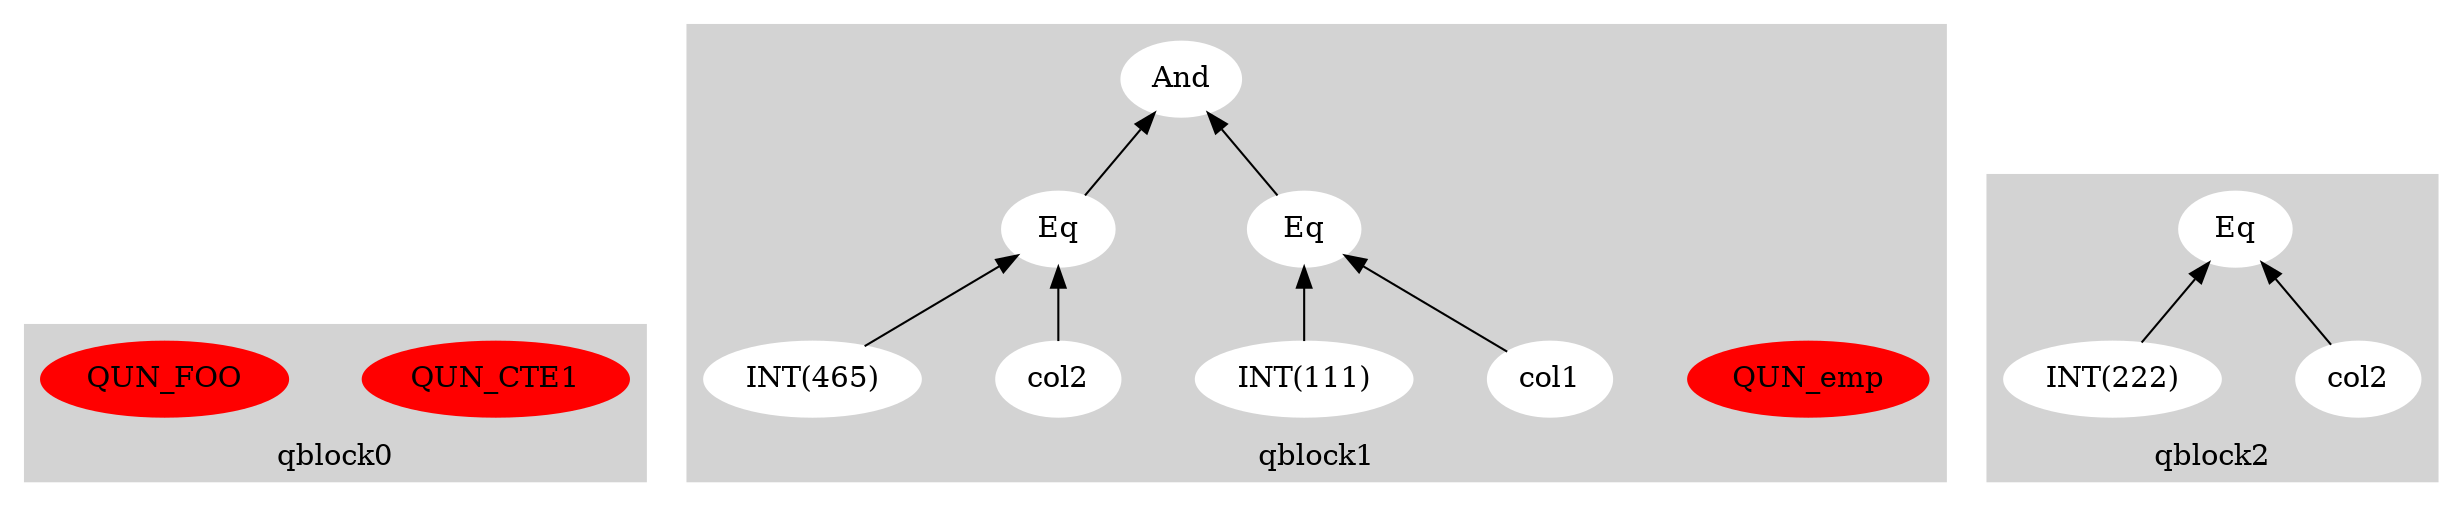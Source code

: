 digraph example1 {
    node [style=filled,color=white];
    rankdir=BT;
    splines=polyline;
    nodesep=0.5;
    style=filled;
    color=lightgrey;
  subgraph cluster_0 {
    QUN_CTE1[color=red]
    QUN_FOO[color=red]
    label =  "qblock0";
  }
  subgraph cluster_1 {
    QUN_emp[color=red]
    label =  "qblock1";
    exprnode0x7ff94e60c538[label="And"];
    exprnode0x7ff94e60bfc8 -> exprnode0x7ff94e60c538;
    exprnode0x7ff94e60c4e8 -> exprnode0x7ff94e60c538;
    exprnode0x7ff94e60bfc8[label="Eq"];
    exprnode0x7ff94e60a6c8 -> exprnode0x7ff94e60bfc8;
    exprnode0x7ff94e60bf78 -> exprnode0x7ff94e60bfc8;
    exprnode0x7ff94e60a6c8[label="col1"];
    exprnode0x7ff94e60bf78[label="INT(111)"];
    exprnode0x7ff94e60c4e8[label="Eq"];
    exprnode0x7ff94e60c018 -> exprnode0x7ff94e60c4e8;
    exprnode0x7ff94e60c498 -> exprnode0x7ff94e60c4e8;
    exprnode0x7ff94e60c018[label="col2"];
    exprnode0x7ff94e60c498[label="INT(465)"];
  }
  subgraph cluster_2 {
    QUN_emp[color=red]
    label =  "qblock2";
    exprnode0x7ff94e60ce68[label="Eq"];
    exprnode0x7ff94e60cdc8 -> exprnode0x7ff94e60ce68;
    exprnode0x7ff94e60ce18 -> exprnode0x7ff94e60ce68;
    exprnode0x7ff94e60cdc8[label="col2"];
    exprnode0x7ff94e60ce18[label="INT(222)"];
  }
}
